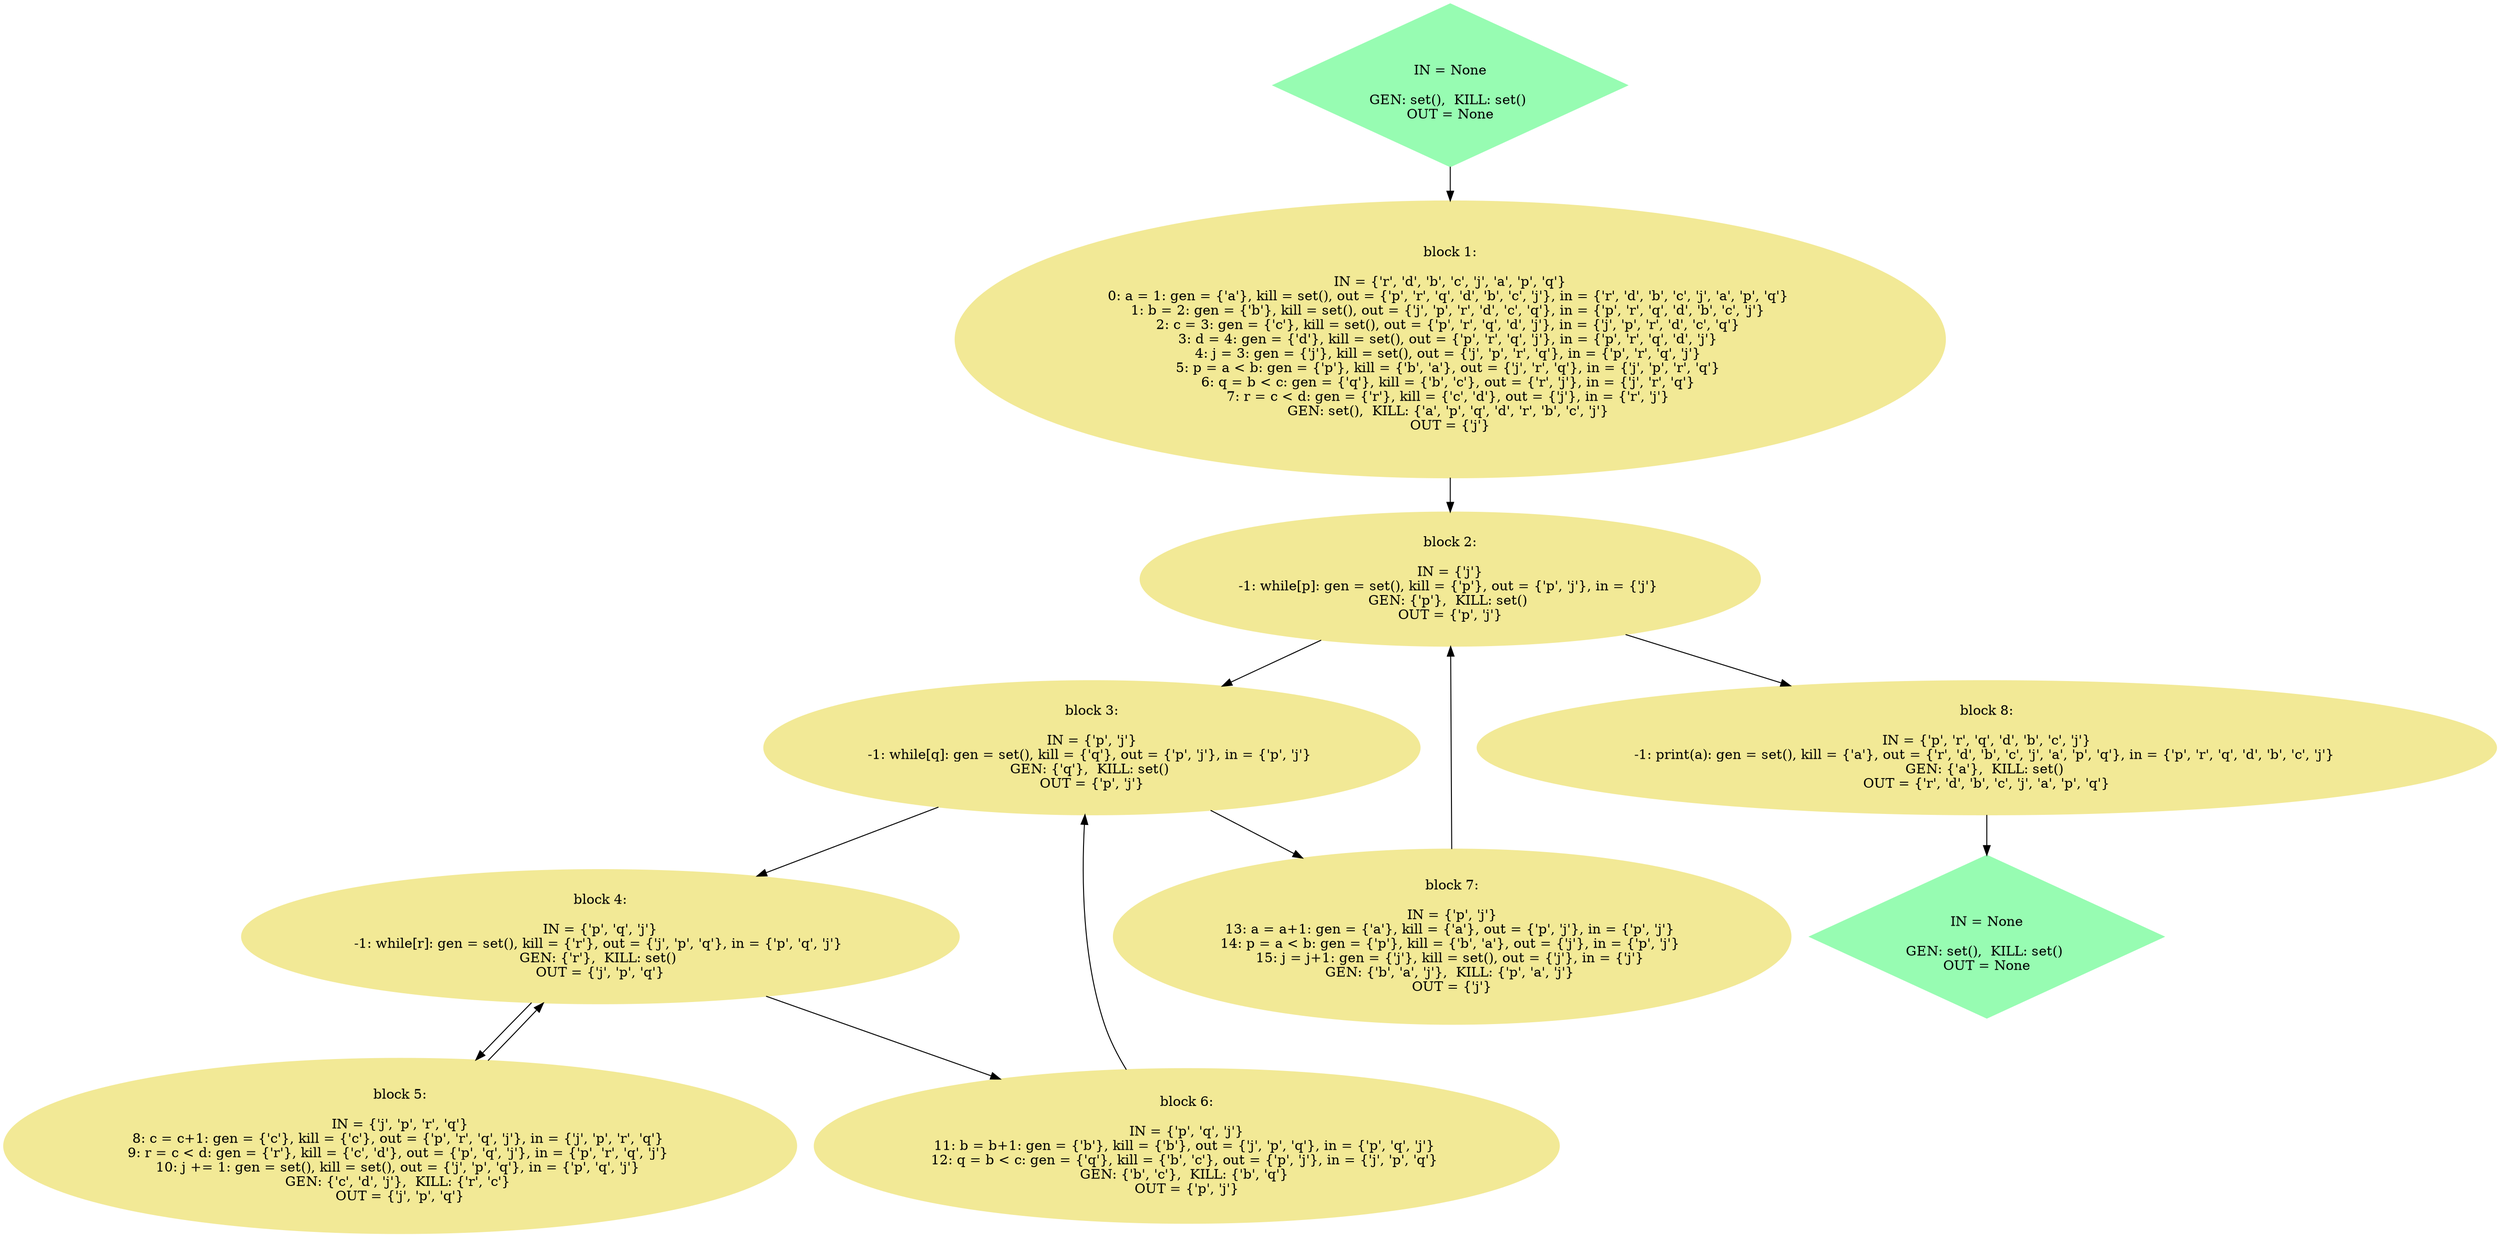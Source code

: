 // CFG
digraph {
	node [color="#97fcb2" shape=diamond style=filled]
	0 [label="
IN = None

GEN: set(),  KILL: set() 
OUT = None"]
	node [color="#f2e996" shape=ellipse style=filled]
	1 [label="block 1:

IN = {'r', 'd', 'b', 'c', 'j', 'a', 'p', 'q'}
0: a = 1: gen = {'a'}, kill = set(), out = {'p', 'r', 'q', 'd', 'b', 'c', 'j'}, in = {'r', 'd', 'b', 'c', 'j', 'a', 'p', 'q'} 
1: b = 2: gen = {'b'}, kill = set(), out = {'j', 'p', 'r', 'd', 'c', 'q'}, in = {'p', 'r', 'q', 'd', 'b', 'c', 'j'} 
2: c = 3: gen = {'c'}, kill = set(), out = {'p', 'r', 'q', 'd', 'j'}, in = {'j', 'p', 'r', 'd', 'c', 'q'} 
3: d = 4: gen = {'d'}, kill = set(), out = {'p', 'r', 'q', 'j'}, in = {'p', 'r', 'q', 'd', 'j'} 
4: j = 3: gen = {'j'}, kill = set(), out = {'j', 'p', 'r', 'q'}, in = {'p', 'r', 'q', 'j'} 
5: p = a < b: gen = {'p'}, kill = {'b', 'a'}, out = {'j', 'r', 'q'}, in = {'j', 'p', 'r', 'q'} 
6: q = b < c: gen = {'q'}, kill = {'b', 'c'}, out = {'r', 'j'}, in = {'j', 'r', 'q'} 
7: r = c < d: gen = {'r'}, kill = {'c', 'd'}, out = {'j'}, in = {'r', 'j'} 
GEN: set(),  KILL: {'a', 'p', 'q', 'd', 'r', 'b', 'c', 'j'} 
OUT = {'j'}"]
	node [color="#f2e996" shape=ellipse style=filled]
	2 [label="block 2:

IN = {'j'}
-1: while[p]: gen = set(), kill = {'p'}, out = {'p', 'j'}, in = {'j'} 
GEN: {'p'},  KILL: set() 
OUT = {'p', 'j'}"]
	node [color="#f2e996" shape=ellipse style=filled]
	3 [label="block 3:

IN = {'p', 'j'}
-1: while[q]: gen = set(), kill = {'q'}, out = {'p', 'j'}, in = {'p', 'j'} 
GEN: {'q'},  KILL: set() 
OUT = {'p', 'j'}"]
	node [color="#f2e996" shape=ellipse style=filled]
	4 [label="block 4:

IN = {'p', 'q', 'j'}
-1: while[r]: gen = set(), kill = {'r'}, out = {'j', 'p', 'q'}, in = {'p', 'q', 'j'} 
GEN: {'r'},  KILL: set() 
OUT = {'j', 'p', 'q'}"]
	node [color="#f2e996" shape=ellipse style=filled]
	5 [label="block 5:

IN = {'j', 'p', 'r', 'q'}
8: c = c+1: gen = {'c'}, kill = {'c'}, out = {'p', 'r', 'q', 'j'}, in = {'j', 'p', 'r', 'q'} 
9: r = c < d: gen = {'r'}, kill = {'c', 'd'}, out = {'p', 'q', 'j'}, in = {'p', 'r', 'q', 'j'} 
10: j += 1: gen = set(), kill = set(), out = {'j', 'p', 'q'}, in = {'p', 'q', 'j'} 
GEN: {'c', 'd', 'j'},  KILL: {'r', 'c'} 
OUT = {'j', 'p', 'q'}"]
	node [color="#f2e996" shape=ellipse style=filled]
	6 [label="block 6:

IN = {'p', 'q', 'j'}
11: b = b+1: gen = {'b'}, kill = {'b'}, out = {'j', 'p', 'q'}, in = {'p', 'q', 'j'} 
12: q = b < c: gen = {'q'}, kill = {'b', 'c'}, out = {'p', 'j'}, in = {'j', 'p', 'q'} 
GEN: {'b', 'c'},  KILL: {'b', 'q'} 
OUT = {'p', 'j'}"]
	node [color="#f2e996" shape=ellipse style=filled]
	7 [label="block 7:

IN = {'p', 'j'}
13: a = a+1: gen = {'a'}, kill = {'a'}, out = {'p', 'j'}, in = {'p', 'j'} 
14: p = a < b: gen = {'p'}, kill = {'b', 'a'}, out = {'j'}, in = {'p', 'j'} 
15: j = j+1: gen = {'j'}, kill = set(), out = {'j'}, in = {'j'} 
GEN: {'b', 'a', 'j'},  KILL: {'p', 'a', 'j'} 
OUT = {'j'}"]
	node [color="#f2e996" shape=ellipse style=filled]
	8 [label="block 8:

IN = {'p', 'r', 'q', 'd', 'b', 'c', 'j'}
-1: print(a): gen = set(), kill = {'a'}, out = {'r', 'd', 'b', 'c', 'j', 'a', 'p', 'q'}, in = {'p', 'r', 'q', 'd', 'b', 'c', 'j'} 
GEN: {'a'},  KILL: set() 
OUT = {'r', 'd', 'b', 'c', 'j', 'a', 'p', 'q'}"]
	node [color="#f2e996" shape=ellipse style=filled]
	node [color="#97fcb2" shape=diamond style=filled]
	9 [label="
IN = None

GEN: set(),  KILL: set() 
OUT = None"]
	node [color="#f2e996" shape=ellipse style=filled]
	0 -> 1
	1 -> 2
	2 -> 3
	2 -> 8
	3 -> 4
	3 -> 7
	4 -> 5
	4 -> 6
	5 -> 4
	6 -> 3
	7 -> 2
	8 -> 9
}
